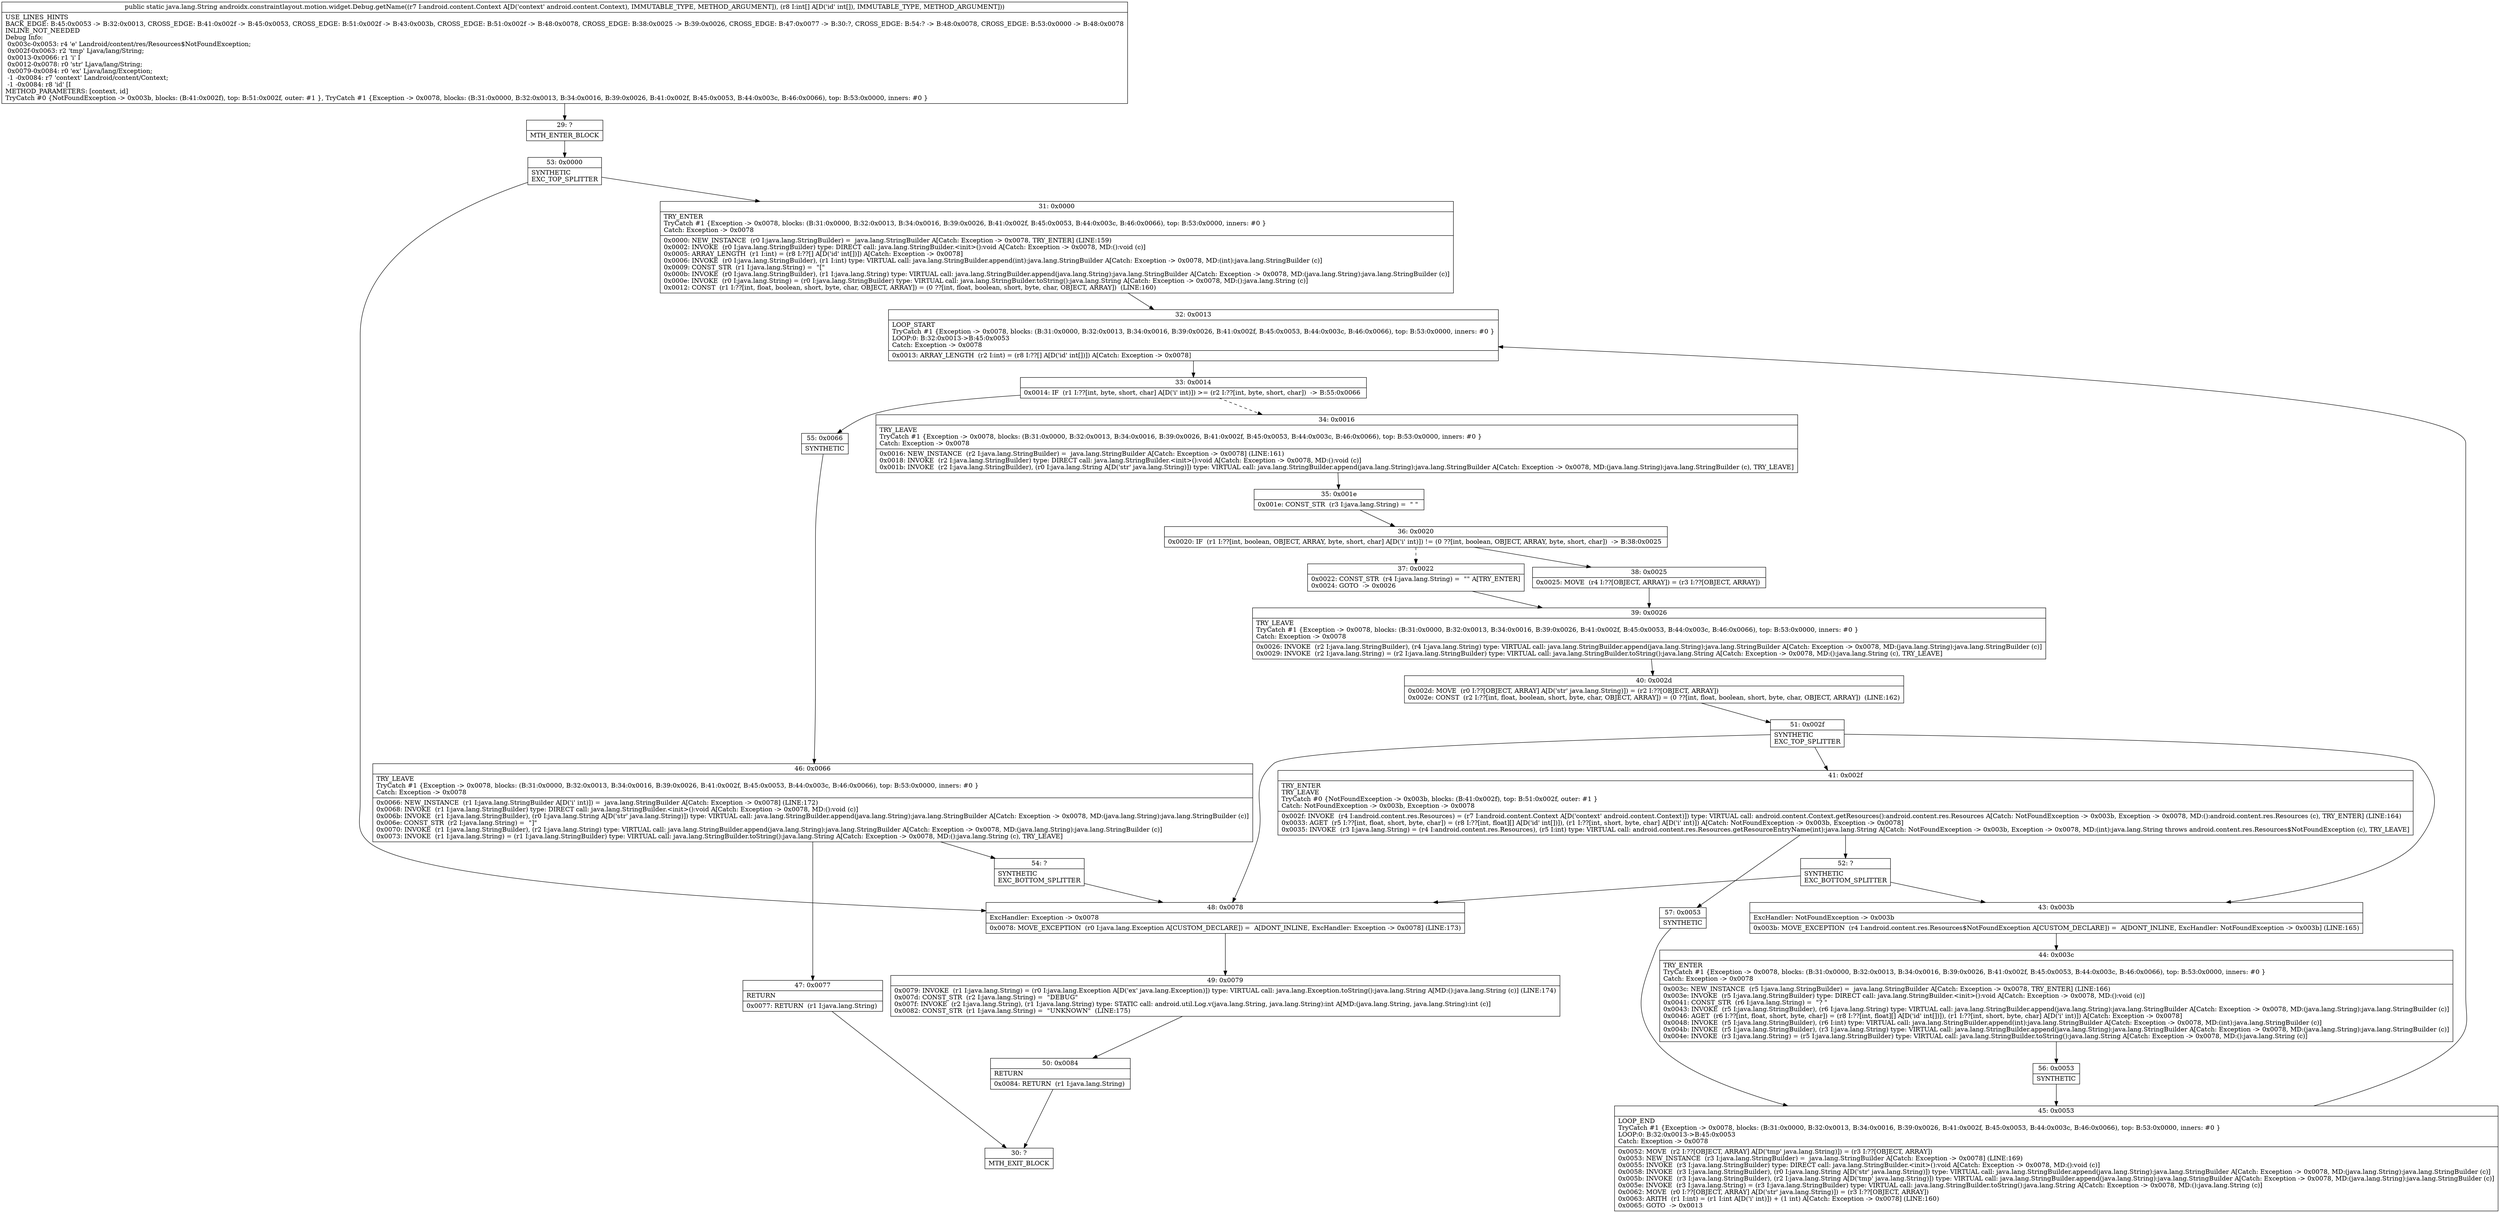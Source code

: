 digraph "CFG forandroidx.constraintlayout.motion.widget.Debug.getName(Landroid\/content\/Context;[I)Ljava\/lang\/String;" {
Node_29 [shape=record,label="{29\:\ ?|MTH_ENTER_BLOCK\l}"];
Node_53 [shape=record,label="{53\:\ 0x0000|SYNTHETIC\lEXC_TOP_SPLITTER\l}"];
Node_31 [shape=record,label="{31\:\ 0x0000|TRY_ENTER\lTryCatch #1 \{Exception \-\> 0x0078, blocks: (B:31:0x0000, B:32:0x0013, B:34:0x0016, B:39:0x0026, B:41:0x002f, B:45:0x0053, B:44:0x003c, B:46:0x0066), top: B:53:0x0000, inners: #0 \}\lCatch: Exception \-\> 0x0078\l|0x0000: NEW_INSTANCE  (r0 I:java.lang.StringBuilder) =  java.lang.StringBuilder A[Catch: Exception \-\> 0x0078, TRY_ENTER] (LINE:159)\l0x0002: INVOKE  (r0 I:java.lang.StringBuilder) type: DIRECT call: java.lang.StringBuilder.\<init\>():void A[Catch: Exception \-\> 0x0078, MD:():void (c)]\l0x0005: ARRAY_LENGTH  (r1 I:int) = (r8 I:??[] A[D('id' int[])]) A[Catch: Exception \-\> 0x0078]\l0x0006: INVOKE  (r0 I:java.lang.StringBuilder), (r1 I:int) type: VIRTUAL call: java.lang.StringBuilder.append(int):java.lang.StringBuilder A[Catch: Exception \-\> 0x0078, MD:(int):java.lang.StringBuilder (c)]\l0x0009: CONST_STR  (r1 I:java.lang.String) =  \"[\" \l0x000b: INVOKE  (r0 I:java.lang.StringBuilder), (r1 I:java.lang.String) type: VIRTUAL call: java.lang.StringBuilder.append(java.lang.String):java.lang.StringBuilder A[Catch: Exception \-\> 0x0078, MD:(java.lang.String):java.lang.StringBuilder (c)]\l0x000e: INVOKE  (r0 I:java.lang.String) = (r0 I:java.lang.StringBuilder) type: VIRTUAL call: java.lang.StringBuilder.toString():java.lang.String A[Catch: Exception \-\> 0x0078, MD:():java.lang.String (c)]\l0x0012: CONST  (r1 I:??[int, float, boolean, short, byte, char, OBJECT, ARRAY]) = (0 ??[int, float, boolean, short, byte, char, OBJECT, ARRAY])  (LINE:160)\l}"];
Node_32 [shape=record,label="{32\:\ 0x0013|LOOP_START\lTryCatch #1 \{Exception \-\> 0x0078, blocks: (B:31:0x0000, B:32:0x0013, B:34:0x0016, B:39:0x0026, B:41:0x002f, B:45:0x0053, B:44:0x003c, B:46:0x0066), top: B:53:0x0000, inners: #0 \}\lLOOP:0: B:32:0x0013\-\>B:45:0x0053\lCatch: Exception \-\> 0x0078\l|0x0013: ARRAY_LENGTH  (r2 I:int) = (r8 I:??[] A[D('id' int[])]) A[Catch: Exception \-\> 0x0078]\l}"];
Node_33 [shape=record,label="{33\:\ 0x0014|0x0014: IF  (r1 I:??[int, byte, short, char] A[D('i' int)]) \>= (r2 I:??[int, byte, short, char])  \-\> B:55:0x0066 \l}"];
Node_34 [shape=record,label="{34\:\ 0x0016|TRY_LEAVE\lTryCatch #1 \{Exception \-\> 0x0078, blocks: (B:31:0x0000, B:32:0x0013, B:34:0x0016, B:39:0x0026, B:41:0x002f, B:45:0x0053, B:44:0x003c, B:46:0x0066), top: B:53:0x0000, inners: #0 \}\lCatch: Exception \-\> 0x0078\l|0x0016: NEW_INSTANCE  (r2 I:java.lang.StringBuilder) =  java.lang.StringBuilder A[Catch: Exception \-\> 0x0078] (LINE:161)\l0x0018: INVOKE  (r2 I:java.lang.StringBuilder) type: DIRECT call: java.lang.StringBuilder.\<init\>():void A[Catch: Exception \-\> 0x0078, MD:():void (c)]\l0x001b: INVOKE  (r2 I:java.lang.StringBuilder), (r0 I:java.lang.String A[D('str' java.lang.String)]) type: VIRTUAL call: java.lang.StringBuilder.append(java.lang.String):java.lang.StringBuilder A[Catch: Exception \-\> 0x0078, MD:(java.lang.String):java.lang.StringBuilder (c), TRY_LEAVE]\l}"];
Node_35 [shape=record,label="{35\:\ 0x001e|0x001e: CONST_STR  (r3 I:java.lang.String) =  \" \" \l}"];
Node_36 [shape=record,label="{36\:\ 0x0020|0x0020: IF  (r1 I:??[int, boolean, OBJECT, ARRAY, byte, short, char] A[D('i' int)]) != (0 ??[int, boolean, OBJECT, ARRAY, byte, short, char])  \-\> B:38:0x0025 \l}"];
Node_37 [shape=record,label="{37\:\ 0x0022|0x0022: CONST_STR  (r4 I:java.lang.String) =  \"\" A[TRY_ENTER]\l0x0024: GOTO  \-\> 0x0026 \l}"];
Node_39 [shape=record,label="{39\:\ 0x0026|TRY_LEAVE\lTryCatch #1 \{Exception \-\> 0x0078, blocks: (B:31:0x0000, B:32:0x0013, B:34:0x0016, B:39:0x0026, B:41:0x002f, B:45:0x0053, B:44:0x003c, B:46:0x0066), top: B:53:0x0000, inners: #0 \}\lCatch: Exception \-\> 0x0078\l|0x0026: INVOKE  (r2 I:java.lang.StringBuilder), (r4 I:java.lang.String) type: VIRTUAL call: java.lang.StringBuilder.append(java.lang.String):java.lang.StringBuilder A[Catch: Exception \-\> 0x0078, MD:(java.lang.String):java.lang.StringBuilder (c)]\l0x0029: INVOKE  (r2 I:java.lang.String) = (r2 I:java.lang.StringBuilder) type: VIRTUAL call: java.lang.StringBuilder.toString():java.lang.String A[Catch: Exception \-\> 0x0078, MD:():java.lang.String (c), TRY_LEAVE]\l}"];
Node_40 [shape=record,label="{40\:\ 0x002d|0x002d: MOVE  (r0 I:??[OBJECT, ARRAY] A[D('str' java.lang.String)]) = (r2 I:??[OBJECT, ARRAY]) \l0x002e: CONST  (r2 I:??[int, float, boolean, short, byte, char, OBJECT, ARRAY]) = (0 ??[int, float, boolean, short, byte, char, OBJECT, ARRAY])  (LINE:162)\l}"];
Node_51 [shape=record,label="{51\:\ 0x002f|SYNTHETIC\lEXC_TOP_SPLITTER\l}"];
Node_41 [shape=record,label="{41\:\ 0x002f|TRY_ENTER\lTRY_LEAVE\lTryCatch #0 \{NotFoundException \-\> 0x003b, blocks: (B:41:0x002f), top: B:51:0x002f, outer: #1 \}\lCatch: NotFoundException \-\> 0x003b, Exception \-\> 0x0078\l|0x002f: INVOKE  (r4 I:android.content.res.Resources) = (r7 I:android.content.Context A[D('context' android.content.Context)]) type: VIRTUAL call: android.content.Context.getResources():android.content.res.Resources A[Catch: NotFoundException \-\> 0x003b, Exception \-\> 0x0078, MD:():android.content.res.Resources (c), TRY_ENTER] (LINE:164)\l0x0033: AGET  (r5 I:??[int, float, short, byte, char]) = (r8 I:??[int, float][] A[D('id' int[])]), (r1 I:??[int, short, byte, char] A[D('i' int)]) A[Catch: NotFoundException \-\> 0x003b, Exception \-\> 0x0078]\l0x0035: INVOKE  (r3 I:java.lang.String) = (r4 I:android.content.res.Resources), (r5 I:int) type: VIRTUAL call: android.content.res.Resources.getResourceEntryName(int):java.lang.String A[Catch: NotFoundException \-\> 0x003b, Exception \-\> 0x0078, MD:(int):java.lang.String throws android.content.res.Resources$NotFoundException (c), TRY_LEAVE]\l}"];
Node_52 [shape=record,label="{52\:\ ?|SYNTHETIC\lEXC_BOTTOM_SPLITTER\l}"];
Node_57 [shape=record,label="{57\:\ 0x0053|SYNTHETIC\l}"];
Node_45 [shape=record,label="{45\:\ 0x0053|LOOP_END\lTryCatch #1 \{Exception \-\> 0x0078, blocks: (B:31:0x0000, B:32:0x0013, B:34:0x0016, B:39:0x0026, B:41:0x002f, B:45:0x0053, B:44:0x003c, B:46:0x0066), top: B:53:0x0000, inners: #0 \}\lLOOP:0: B:32:0x0013\-\>B:45:0x0053\lCatch: Exception \-\> 0x0078\l|0x0052: MOVE  (r2 I:??[OBJECT, ARRAY] A[D('tmp' java.lang.String)]) = (r3 I:??[OBJECT, ARRAY]) \l0x0053: NEW_INSTANCE  (r3 I:java.lang.StringBuilder) =  java.lang.StringBuilder A[Catch: Exception \-\> 0x0078] (LINE:169)\l0x0055: INVOKE  (r3 I:java.lang.StringBuilder) type: DIRECT call: java.lang.StringBuilder.\<init\>():void A[Catch: Exception \-\> 0x0078, MD:():void (c)]\l0x0058: INVOKE  (r3 I:java.lang.StringBuilder), (r0 I:java.lang.String A[D('str' java.lang.String)]) type: VIRTUAL call: java.lang.StringBuilder.append(java.lang.String):java.lang.StringBuilder A[Catch: Exception \-\> 0x0078, MD:(java.lang.String):java.lang.StringBuilder (c)]\l0x005b: INVOKE  (r3 I:java.lang.StringBuilder), (r2 I:java.lang.String A[D('tmp' java.lang.String)]) type: VIRTUAL call: java.lang.StringBuilder.append(java.lang.String):java.lang.StringBuilder A[Catch: Exception \-\> 0x0078, MD:(java.lang.String):java.lang.StringBuilder (c)]\l0x005e: INVOKE  (r3 I:java.lang.String) = (r3 I:java.lang.StringBuilder) type: VIRTUAL call: java.lang.StringBuilder.toString():java.lang.String A[Catch: Exception \-\> 0x0078, MD:():java.lang.String (c)]\l0x0062: MOVE  (r0 I:??[OBJECT, ARRAY] A[D('str' java.lang.String)]) = (r3 I:??[OBJECT, ARRAY]) \l0x0063: ARITH  (r1 I:int) = (r1 I:int A[D('i' int)]) + (1 int) A[Catch: Exception \-\> 0x0078] (LINE:160)\l0x0065: GOTO  \-\> 0x0013 \l}"];
Node_43 [shape=record,label="{43\:\ 0x003b|ExcHandler: NotFoundException \-\> 0x003b\l|0x003b: MOVE_EXCEPTION  (r4 I:android.content.res.Resources$NotFoundException A[CUSTOM_DECLARE]) =  A[DONT_INLINE, ExcHandler: NotFoundException \-\> 0x003b] (LINE:165)\l}"];
Node_44 [shape=record,label="{44\:\ 0x003c|TRY_ENTER\lTryCatch #1 \{Exception \-\> 0x0078, blocks: (B:31:0x0000, B:32:0x0013, B:34:0x0016, B:39:0x0026, B:41:0x002f, B:45:0x0053, B:44:0x003c, B:46:0x0066), top: B:53:0x0000, inners: #0 \}\lCatch: Exception \-\> 0x0078\l|0x003c: NEW_INSTANCE  (r5 I:java.lang.StringBuilder) =  java.lang.StringBuilder A[Catch: Exception \-\> 0x0078, TRY_ENTER] (LINE:166)\l0x003e: INVOKE  (r5 I:java.lang.StringBuilder) type: DIRECT call: java.lang.StringBuilder.\<init\>():void A[Catch: Exception \-\> 0x0078, MD:():void (c)]\l0x0041: CONST_STR  (r6 I:java.lang.String) =  \"? \" \l0x0043: INVOKE  (r5 I:java.lang.StringBuilder), (r6 I:java.lang.String) type: VIRTUAL call: java.lang.StringBuilder.append(java.lang.String):java.lang.StringBuilder A[Catch: Exception \-\> 0x0078, MD:(java.lang.String):java.lang.StringBuilder (c)]\l0x0046: AGET  (r6 I:??[int, float, short, byte, char]) = (r8 I:??[int, float][] A[D('id' int[])]), (r1 I:??[int, short, byte, char] A[D('i' int)]) A[Catch: Exception \-\> 0x0078]\l0x0048: INVOKE  (r5 I:java.lang.StringBuilder), (r6 I:int) type: VIRTUAL call: java.lang.StringBuilder.append(int):java.lang.StringBuilder A[Catch: Exception \-\> 0x0078, MD:(int):java.lang.StringBuilder (c)]\l0x004b: INVOKE  (r5 I:java.lang.StringBuilder), (r3 I:java.lang.String) type: VIRTUAL call: java.lang.StringBuilder.append(java.lang.String):java.lang.StringBuilder A[Catch: Exception \-\> 0x0078, MD:(java.lang.String):java.lang.StringBuilder (c)]\l0x004e: INVOKE  (r3 I:java.lang.String) = (r5 I:java.lang.StringBuilder) type: VIRTUAL call: java.lang.StringBuilder.toString():java.lang.String A[Catch: Exception \-\> 0x0078, MD:():java.lang.String (c)]\l}"];
Node_56 [shape=record,label="{56\:\ 0x0053|SYNTHETIC\l}"];
Node_38 [shape=record,label="{38\:\ 0x0025|0x0025: MOVE  (r4 I:??[OBJECT, ARRAY]) = (r3 I:??[OBJECT, ARRAY]) \l}"];
Node_55 [shape=record,label="{55\:\ 0x0066|SYNTHETIC\l}"];
Node_46 [shape=record,label="{46\:\ 0x0066|TRY_LEAVE\lTryCatch #1 \{Exception \-\> 0x0078, blocks: (B:31:0x0000, B:32:0x0013, B:34:0x0016, B:39:0x0026, B:41:0x002f, B:45:0x0053, B:44:0x003c, B:46:0x0066), top: B:53:0x0000, inners: #0 \}\lCatch: Exception \-\> 0x0078\l|0x0066: NEW_INSTANCE  (r1 I:java.lang.StringBuilder A[D('i' int)]) =  java.lang.StringBuilder A[Catch: Exception \-\> 0x0078] (LINE:172)\l0x0068: INVOKE  (r1 I:java.lang.StringBuilder) type: DIRECT call: java.lang.StringBuilder.\<init\>():void A[Catch: Exception \-\> 0x0078, MD:():void (c)]\l0x006b: INVOKE  (r1 I:java.lang.StringBuilder), (r0 I:java.lang.String A[D('str' java.lang.String)]) type: VIRTUAL call: java.lang.StringBuilder.append(java.lang.String):java.lang.StringBuilder A[Catch: Exception \-\> 0x0078, MD:(java.lang.String):java.lang.StringBuilder (c)]\l0x006e: CONST_STR  (r2 I:java.lang.String) =  \"]\" \l0x0070: INVOKE  (r1 I:java.lang.StringBuilder), (r2 I:java.lang.String) type: VIRTUAL call: java.lang.StringBuilder.append(java.lang.String):java.lang.StringBuilder A[Catch: Exception \-\> 0x0078, MD:(java.lang.String):java.lang.StringBuilder (c)]\l0x0073: INVOKE  (r1 I:java.lang.String) = (r1 I:java.lang.StringBuilder) type: VIRTUAL call: java.lang.StringBuilder.toString():java.lang.String A[Catch: Exception \-\> 0x0078, MD:():java.lang.String (c), TRY_LEAVE]\l}"];
Node_47 [shape=record,label="{47\:\ 0x0077|RETURN\l|0x0077: RETURN  (r1 I:java.lang.String) \l}"];
Node_30 [shape=record,label="{30\:\ ?|MTH_EXIT_BLOCK\l}"];
Node_54 [shape=record,label="{54\:\ ?|SYNTHETIC\lEXC_BOTTOM_SPLITTER\l}"];
Node_48 [shape=record,label="{48\:\ 0x0078|ExcHandler: Exception \-\> 0x0078\l|0x0078: MOVE_EXCEPTION  (r0 I:java.lang.Exception A[CUSTOM_DECLARE]) =  A[DONT_INLINE, ExcHandler: Exception \-\> 0x0078] (LINE:173)\l}"];
Node_49 [shape=record,label="{49\:\ 0x0079|0x0079: INVOKE  (r1 I:java.lang.String) = (r0 I:java.lang.Exception A[D('ex' java.lang.Exception)]) type: VIRTUAL call: java.lang.Exception.toString():java.lang.String A[MD:():java.lang.String (c)] (LINE:174)\l0x007d: CONST_STR  (r2 I:java.lang.String) =  \"DEBUG\" \l0x007f: INVOKE  (r2 I:java.lang.String), (r1 I:java.lang.String) type: STATIC call: android.util.Log.v(java.lang.String, java.lang.String):int A[MD:(java.lang.String, java.lang.String):int (c)]\l0x0082: CONST_STR  (r1 I:java.lang.String) =  \"UNKNOWN\"  (LINE:175)\l}"];
Node_50 [shape=record,label="{50\:\ 0x0084|RETURN\l|0x0084: RETURN  (r1 I:java.lang.String) \l}"];
MethodNode[shape=record,label="{public static java.lang.String androidx.constraintlayout.motion.widget.Debug.getName((r7 I:android.content.Context A[D('context' android.content.Context), IMMUTABLE_TYPE, METHOD_ARGUMENT]), (r8 I:int[] A[D('id' int[]), IMMUTABLE_TYPE, METHOD_ARGUMENT]))  | USE_LINES_HINTS\lBACK_EDGE: B:45:0x0053 \-\> B:32:0x0013, CROSS_EDGE: B:41:0x002f \-\> B:45:0x0053, CROSS_EDGE: B:51:0x002f \-\> B:43:0x003b, CROSS_EDGE: B:51:0x002f \-\> B:48:0x0078, CROSS_EDGE: B:38:0x0025 \-\> B:39:0x0026, CROSS_EDGE: B:47:0x0077 \-\> B:30:?, CROSS_EDGE: B:54:? \-\> B:48:0x0078, CROSS_EDGE: B:53:0x0000 \-\> B:48:0x0078\lINLINE_NOT_NEEDED\lDebug Info:\l  0x003c\-0x0053: r4 'e' Landroid\/content\/res\/Resources$NotFoundException;\l  0x002f\-0x0063: r2 'tmp' Ljava\/lang\/String;\l  0x0013\-0x0066: r1 'i' I\l  0x0012\-0x0078: r0 'str' Ljava\/lang\/String;\l  0x0079\-0x0084: r0 'ex' Ljava\/lang\/Exception;\l  \-1 \-0x0084: r7 'context' Landroid\/content\/Context;\l  \-1 \-0x0084: r8 'id' [I\lMETHOD_PARAMETERS: [context, id]\lTryCatch #0 \{NotFoundException \-\> 0x003b, blocks: (B:41:0x002f), top: B:51:0x002f, outer: #1 \}, TryCatch #1 \{Exception \-\> 0x0078, blocks: (B:31:0x0000, B:32:0x0013, B:34:0x0016, B:39:0x0026, B:41:0x002f, B:45:0x0053, B:44:0x003c, B:46:0x0066), top: B:53:0x0000, inners: #0 \}\l}"];
MethodNode -> Node_29;Node_29 -> Node_53;
Node_53 -> Node_31;
Node_53 -> Node_48;
Node_31 -> Node_32;
Node_32 -> Node_33;
Node_33 -> Node_34[style=dashed];
Node_33 -> Node_55;
Node_34 -> Node_35;
Node_35 -> Node_36;
Node_36 -> Node_37[style=dashed];
Node_36 -> Node_38;
Node_37 -> Node_39;
Node_39 -> Node_40;
Node_40 -> Node_51;
Node_51 -> Node_41;
Node_51 -> Node_43;
Node_51 -> Node_48;
Node_41 -> Node_52;
Node_41 -> Node_57;
Node_52 -> Node_43;
Node_52 -> Node_48;
Node_57 -> Node_45;
Node_45 -> Node_32;
Node_43 -> Node_44;
Node_44 -> Node_56;
Node_56 -> Node_45;
Node_38 -> Node_39;
Node_55 -> Node_46;
Node_46 -> Node_47;
Node_46 -> Node_54;
Node_47 -> Node_30;
Node_54 -> Node_48;
Node_48 -> Node_49;
Node_49 -> Node_50;
Node_50 -> Node_30;
}

